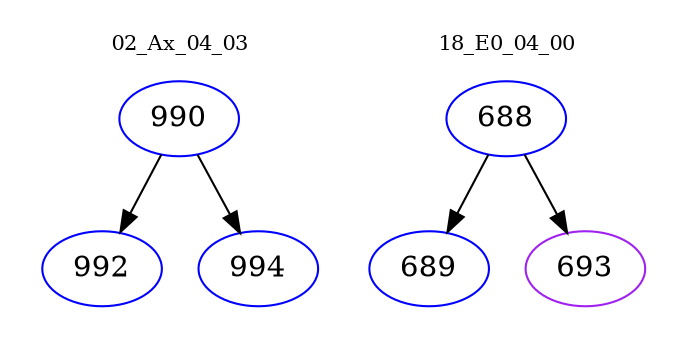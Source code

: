 digraph{
subgraph cluster_0 {
color = white
label = "02_Ax_04_03";
fontsize=10;
T0_990 [label="990", color="blue"]
T0_990 -> T0_992 [color="black"]
T0_992 [label="992", color="blue"]
T0_990 -> T0_994 [color="black"]
T0_994 [label="994", color="blue"]
}
subgraph cluster_1 {
color = white
label = "18_E0_04_00";
fontsize=10;
T1_688 [label="688", color="blue"]
T1_688 -> T1_689 [color="black"]
T1_689 [label="689", color="blue"]
T1_688 -> T1_693 [color="black"]
T1_693 [label="693", color="purple"]
}
}
